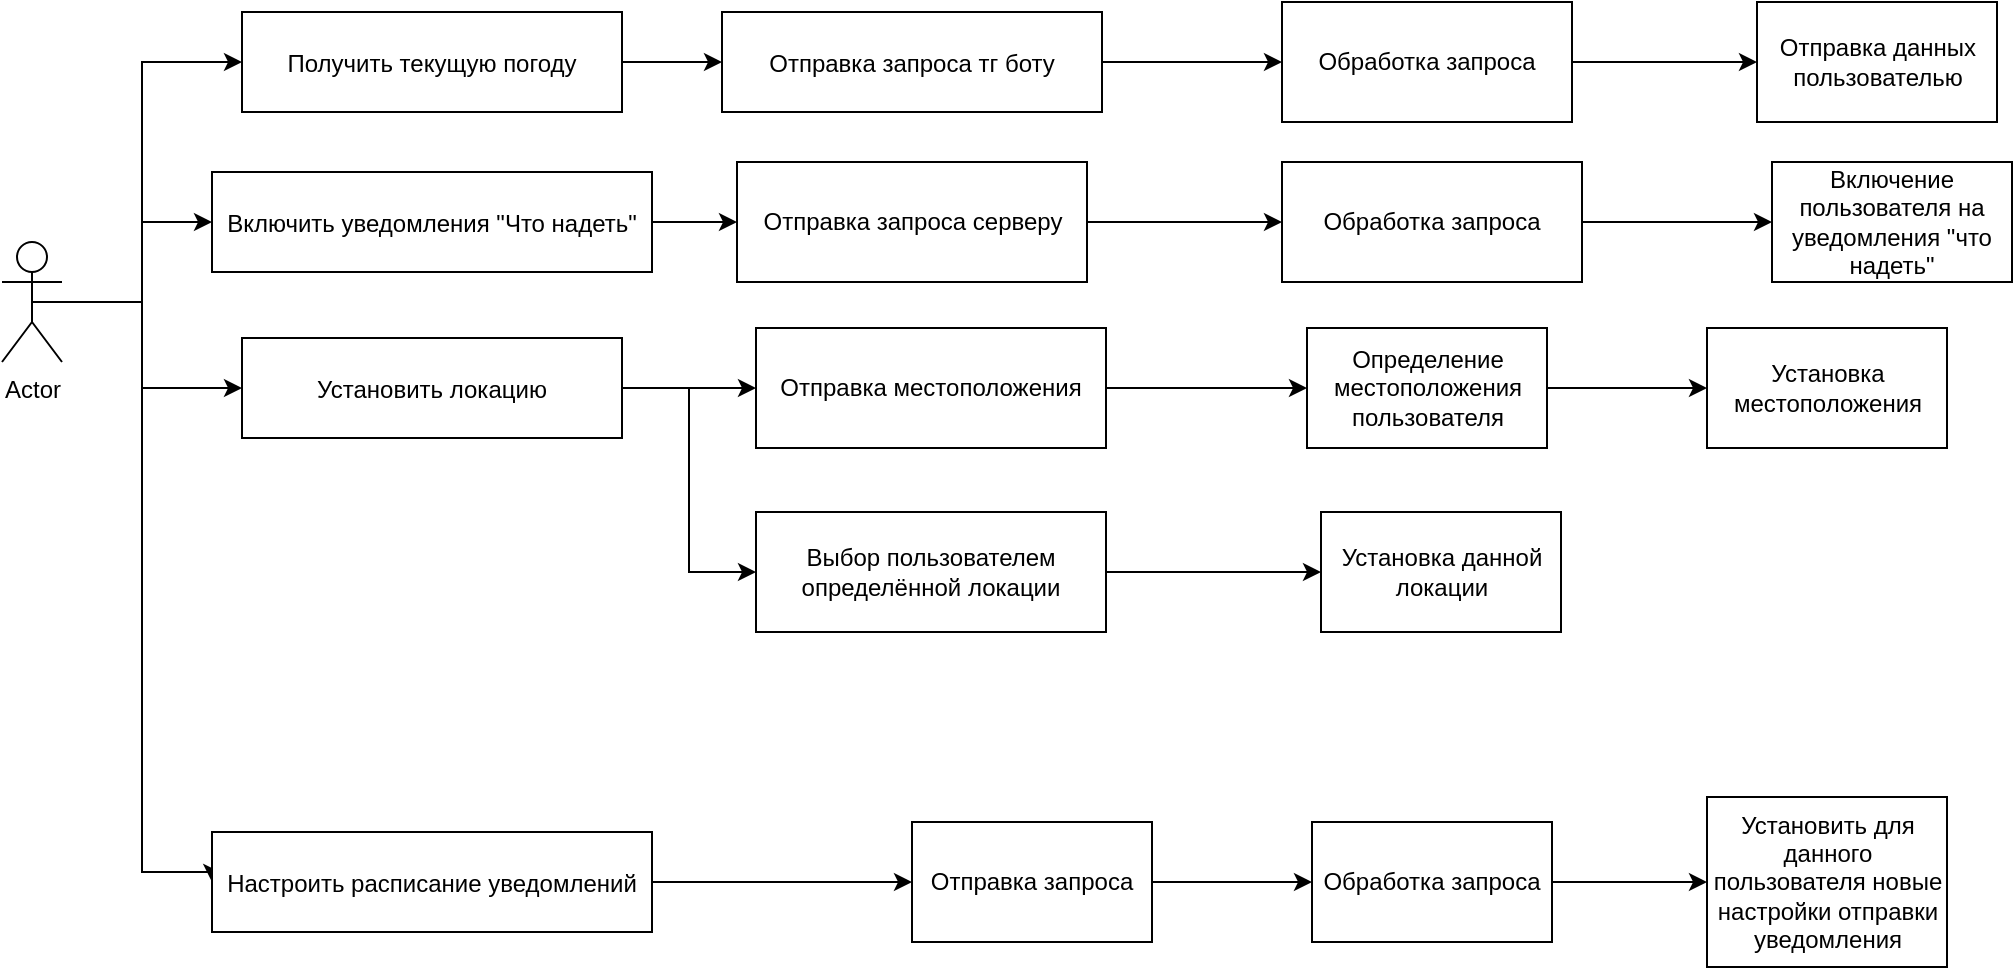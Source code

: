 <mxfile version="27.0.9">
  <diagram name="Page-1" id="e7e014a7-5840-1c2e-5031-d8a46d1fe8dd">
    <mxGraphModel dx="1142" dy="1023" grid="1" gridSize="10" guides="1" tooltips="1" connect="1" arrows="1" fold="1" page="1" pageScale="1" pageWidth="1169" pageHeight="826" background="none" math="0" shadow="0">
      <root>
        <mxCell id="0" />
        <mxCell id="1" parent="0" />
        <mxCell id="20" value="" style="endArrow=open;strokeColor=#FF0000;endFill=1;rounded=0" parent="1" target="18" edge="1">
          <mxGeometry relative="1" as="geometry">
            <mxPoint x="620" y="460" as="sourcePoint" />
          </mxGeometry>
        </mxCell>
        <mxCell id="fThEOBbJ-QPh34AFnerh-47" style="edgeStyle=orthogonalEdgeStyle;rounded=0;orthogonalLoop=1;jettySize=auto;html=1;entryX=0;entryY=0.5;entryDx=0;entryDy=0;" edge="1" parent="1" source="fThEOBbJ-QPh34AFnerh-41" target="fThEOBbJ-QPh34AFnerh-43">
          <mxGeometry relative="1" as="geometry">
            <Array as="points">
              <mxPoint x="190" y="375" />
              <mxPoint x="190" y="255" />
            </Array>
          </mxGeometry>
        </mxCell>
        <mxCell id="fThEOBbJ-QPh34AFnerh-48" style="edgeStyle=orthogonalEdgeStyle;rounded=0;orthogonalLoop=1;jettySize=auto;html=1;exitX=0.5;exitY=0.5;exitDx=0;exitDy=0;exitPerimeter=0;" edge="1" parent="1" source="fThEOBbJ-QPh34AFnerh-41" target="fThEOBbJ-QPh34AFnerh-44">
          <mxGeometry relative="1" as="geometry">
            <Array as="points">
              <mxPoint x="190" y="375" />
              <mxPoint x="190" y="335" />
            </Array>
          </mxGeometry>
        </mxCell>
        <mxCell id="fThEOBbJ-QPh34AFnerh-49" style="edgeStyle=orthogonalEdgeStyle;rounded=0;orthogonalLoop=1;jettySize=auto;html=1;" edge="1" parent="1" source="fThEOBbJ-QPh34AFnerh-41" target="fThEOBbJ-QPh34AFnerh-45">
          <mxGeometry relative="1" as="geometry">
            <Array as="points">
              <mxPoint x="190" y="375" />
              <mxPoint x="190" y="418" />
            </Array>
          </mxGeometry>
        </mxCell>
        <mxCell id="fThEOBbJ-QPh34AFnerh-50" style="edgeStyle=orthogonalEdgeStyle;rounded=0;orthogonalLoop=1;jettySize=auto;html=1;exitX=0.5;exitY=0.5;exitDx=0;exitDy=0;exitPerimeter=0;entryX=0;entryY=0.5;entryDx=0;entryDy=0;" edge="1" parent="1" source="fThEOBbJ-QPh34AFnerh-41" target="fThEOBbJ-QPh34AFnerh-46">
          <mxGeometry relative="1" as="geometry">
            <Array as="points">
              <mxPoint x="190" y="375" />
              <mxPoint x="190" y="660" />
              <mxPoint x="225" y="660" />
            </Array>
          </mxGeometry>
        </mxCell>
        <mxCell id="fThEOBbJ-QPh34AFnerh-41" value="Actor" style="shape=umlActor;verticalLabelPosition=bottom;verticalAlign=top;html=1;outlineConnect=0;" vertex="1" parent="1">
          <mxGeometry x="120" y="345" width="30" height="60" as="geometry" />
        </mxCell>
        <mxCell id="fThEOBbJ-QPh34AFnerh-53" style="edgeStyle=orthogonalEdgeStyle;rounded=0;orthogonalLoop=1;jettySize=auto;html=1;" edge="1" parent="1" source="fThEOBbJ-QPh34AFnerh-43" target="fThEOBbJ-QPh34AFnerh-51">
          <mxGeometry relative="1" as="geometry" />
        </mxCell>
        <mxCell id="fThEOBbJ-QPh34AFnerh-43" value="Получить текущую погоду" style="" vertex="1" parent="1">
          <mxGeometry x="240" y="230" width="190" height="50" as="geometry" />
        </mxCell>
        <mxCell id="fThEOBbJ-QPh34AFnerh-59" value="" style="edgeStyle=orthogonalEdgeStyle;rounded=0;orthogonalLoop=1;jettySize=auto;html=1;" edge="1" parent="1" source="fThEOBbJ-QPh34AFnerh-44" target="fThEOBbJ-QPh34AFnerh-58">
          <mxGeometry relative="1" as="geometry" />
        </mxCell>
        <mxCell id="fThEOBbJ-QPh34AFnerh-44" value="Включить уведомления &quot;Что надеть&quot;" style="" vertex="1" parent="1">
          <mxGeometry x="225" y="310" width="220" height="50" as="geometry" />
        </mxCell>
        <mxCell id="fThEOBbJ-QPh34AFnerh-65" value="" style="edgeStyle=orthogonalEdgeStyle;rounded=0;orthogonalLoop=1;jettySize=auto;html=1;" edge="1" parent="1" source="fThEOBbJ-QPh34AFnerh-45" target="fThEOBbJ-QPh34AFnerh-64">
          <mxGeometry relative="1" as="geometry" />
        </mxCell>
        <mxCell id="fThEOBbJ-QPh34AFnerh-71" style="edgeStyle=orthogonalEdgeStyle;rounded=0;orthogonalLoop=1;jettySize=auto;html=1;entryX=0;entryY=0.5;entryDx=0;entryDy=0;" edge="1" parent="1" source="fThEOBbJ-QPh34AFnerh-45" target="fThEOBbJ-QPh34AFnerh-70">
          <mxGeometry relative="1" as="geometry" />
        </mxCell>
        <mxCell id="fThEOBbJ-QPh34AFnerh-45" value="Установить локацию" style="" vertex="1" parent="1">
          <mxGeometry x="240" y="393" width="190" height="50" as="geometry" />
        </mxCell>
        <mxCell id="fThEOBbJ-QPh34AFnerh-79" value="" style="edgeStyle=orthogonalEdgeStyle;rounded=0;orthogonalLoop=1;jettySize=auto;html=1;" edge="1" parent="1" source="fThEOBbJ-QPh34AFnerh-46" target="fThEOBbJ-QPh34AFnerh-78">
          <mxGeometry relative="1" as="geometry" />
        </mxCell>
        <mxCell id="fThEOBbJ-QPh34AFnerh-46" value="Настроить расписание уведомлений" style="" vertex="1" parent="1">
          <mxGeometry x="225" y="640" width="220" height="50" as="geometry" />
        </mxCell>
        <mxCell id="fThEOBbJ-QPh34AFnerh-55" value="" style="edgeStyle=orthogonalEdgeStyle;rounded=0;orthogonalLoop=1;jettySize=auto;html=1;" edge="1" parent="1" source="fThEOBbJ-QPh34AFnerh-51" target="fThEOBbJ-QPh34AFnerh-54">
          <mxGeometry relative="1" as="geometry" />
        </mxCell>
        <mxCell id="fThEOBbJ-QPh34AFnerh-51" value="Отправка запроса тг боту" style="" vertex="1" parent="1">
          <mxGeometry x="480" y="230" width="190" height="50" as="geometry" />
        </mxCell>
        <mxCell id="fThEOBbJ-QPh34AFnerh-57" value="" style="edgeStyle=orthogonalEdgeStyle;rounded=0;orthogonalLoop=1;jettySize=auto;html=1;" edge="1" parent="1" source="fThEOBbJ-QPh34AFnerh-54" target="fThEOBbJ-QPh34AFnerh-56">
          <mxGeometry relative="1" as="geometry" />
        </mxCell>
        <mxCell id="fThEOBbJ-QPh34AFnerh-54" value="Обработка запроса" style="whiteSpace=wrap;html=1;" vertex="1" parent="1">
          <mxGeometry x="760" y="225" width="145" height="60" as="geometry" />
        </mxCell>
        <mxCell id="fThEOBbJ-QPh34AFnerh-56" value="Отправка данных пользователью" style="whiteSpace=wrap;html=1;" vertex="1" parent="1">
          <mxGeometry x="997.5" y="225" width="120" height="60" as="geometry" />
        </mxCell>
        <mxCell id="fThEOBbJ-QPh34AFnerh-61" value="" style="edgeStyle=orthogonalEdgeStyle;rounded=0;orthogonalLoop=1;jettySize=auto;html=1;" edge="1" parent="1" source="fThEOBbJ-QPh34AFnerh-58" target="fThEOBbJ-QPh34AFnerh-60">
          <mxGeometry relative="1" as="geometry" />
        </mxCell>
        <mxCell id="fThEOBbJ-QPh34AFnerh-58" value="Отправка запроса серверу" style="whiteSpace=wrap;html=1;" vertex="1" parent="1">
          <mxGeometry x="487.5" y="305" width="175" height="60" as="geometry" />
        </mxCell>
        <mxCell id="fThEOBbJ-QPh34AFnerh-63" value="" style="edgeStyle=orthogonalEdgeStyle;rounded=0;orthogonalLoop=1;jettySize=auto;html=1;" edge="1" parent="1" source="fThEOBbJ-QPh34AFnerh-60" target="fThEOBbJ-QPh34AFnerh-62">
          <mxGeometry relative="1" as="geometry" />
        </mxCell>
        <mxCell id="fThEOBbJ-QPh34AFnerh-60" value="Обработка запроса" style="whiteSpace=wrap;html=1;" vertex="1" parent="1">
          <mxGeometry x="760" y="305" width="150" height="60" as="geometry" />
        </mxCell>
        <mxCell id="fThEOBbJ-QPh34AFnerh-62" value="Включение пользователя на уведомления &quot;что надеть&quot;" style="whiteSpace=wrap;html=1;" vertex="1" parent="1">
          <mxGeometry x="1005" y="305" width="120" height="60" as="geometry" />
        </mxCell>
        <mxCell id="fThEOBbJ-QPh34AFnerh-67" value="" style="edgeStyle=orthogonalEdgeStyle;rounded=0;orthogonalLoop=1;jettySize=auto;html=1;" edge="1" parent="1" source="fThEOBbJ-QPh34AFnerh-64" target="fThEOBbJ-QPh34AFnerh-66">
          <mxGeometry relative="1" as="geometry" />
        </mxCell>
        <mxCell id="fThEOBbJ-QPh34AFnerh-64" value="Отправка местоположения" style="whiteSpace=wrap;html=1;" vertex="1" parent="1">
          <mxGeometry x="497" y="388" width="175" height="60" as="geometry" />
        </mxCell>
        <mxCell id="fThEOBbJ-QPh34AFnerh-74" value="" style="edgeStyle=orthogonalEdgeStyle;rounded=0;orthogonalLoop=1;jettySize=auto;html=1;" edge="1" parent="1" source="fThEOBbJ-QPh34AFnerh-66" target="fThEOBbJ-QPh34AFnerh-73">
          <mxGeometry relative="1" as="geometry" />
        </mxCell>
        <mxCell id="fThEOBbJ-QPh34AFnerh-66" value="Определение местоположения пользователя" style="whiteSpace=wrap;html=1;" vertex="1" parent="1">
          <mxGeometry x="772.5" y="388" width="120" height="60" as="geometry" />
        </mxCell>
        <mxCell id="fThEOBbJ-QPh34AFnerh-77" value="" style="edgeStyle=orthogonalEdgeStyle;rounded=0;orthogonalLoop=1;jettySize=auto;html=1;" edge="1" parent="1" source="fThEOBbJ-QPh34AFnerh-70" target="fThEOBbJ-QPh34AFnerh-76">
          <mxGeometry relative="1" as="geometry" />
        </mxCell>
        <mxCell id="fThEOBbJ-QPh34AFnerh-70" value="Выбор пользователем определённой локации" style="whiteSpace=wrap;html=1;" vertex="1" parent="1">
          <mxGeometry x="497" y="480" width="175" height="60" as="geometry" />
        </mxCell>
        <mxCell id="fThEOBbJ-QPh34AFnerh-73" value="Установка местоположения" style="whiteSpace=wrap;html=1;" vertex="1" parent="1">
          <mxGeometry x="972.5" y="388" width="120" height="60" as="geometry" />
        </mxCell>
        <mxCell id="fThEOBbJ-QPh34AFnerh-76" value="Установка данной локации" style="whiteSpace=wrap;html=1;" vertex="1" parent="1">
          <mxGeometry x="779.5" y="480" width="120" height="60" as="geometry" />
        </mxCell>
        <mxCell id="fThEOBbJ-QPh34AFnerh-81" value="" style="edgeStyle=orthogonalEdgeStyle;rounded=0;orthogonalLoop=1;jettySize=auto;html=1;" edge="1" parent="1" source="fThEOBbJ-QPh34AFnerh-78" target="fThEOBbJ-QPh34AFnerh-80">
          <mxGeometry relative="1" as="geometry" />
        </mxCell>
        <mxCell id="fThEOBbJ-QPh34AFnerh-78" value="Отправка запроса" style="whiteSpace=wrap;html=1;" vertex="1" parent="1">
          <mxGeometry x="575" y="635" width="120" height="60" as="geometry" />
        </mxCell>
        <mxCell id="fThEOBbJ-QPh34AFnerh-83" value="" style="edgeStyle=orthogonalEdgeStyle;rounded=0;orthogonalLoop=1;jettySize=auto;html=1;" edge="1" parent="1" source="fThEOBbJ-QPh34AFnerh-80" target="fThEOBbJ-QPh34AFnerh-82">
          <mxGeometry relative="1" as="geometry" />
        </mxCell>
        <mxCell id="fThEOBbJ-QPh34AFnerh-80" value="Обработка запроса" style="whiteSpace=wrap;html=1;" vertex="1" parent="1">
          <mxGeometry x="775" y="635" width="120" height="60" as="geometry" />
        </mxCell>
        <mxCell id="fThEOBbJ-QPh34AFnerh-82" value="Установить для данного пользователя новые настройки отправки уведомления" style="whiteSpace=wrap;html=1;" vertex="1" parent="1">
          <mxGeometry x="972.5" y="622.5" width="120" height="85" as="geometry" />
        </mxCell>
      </root>
    </mxGraphModel>
  </diagram>
</mxfile>
